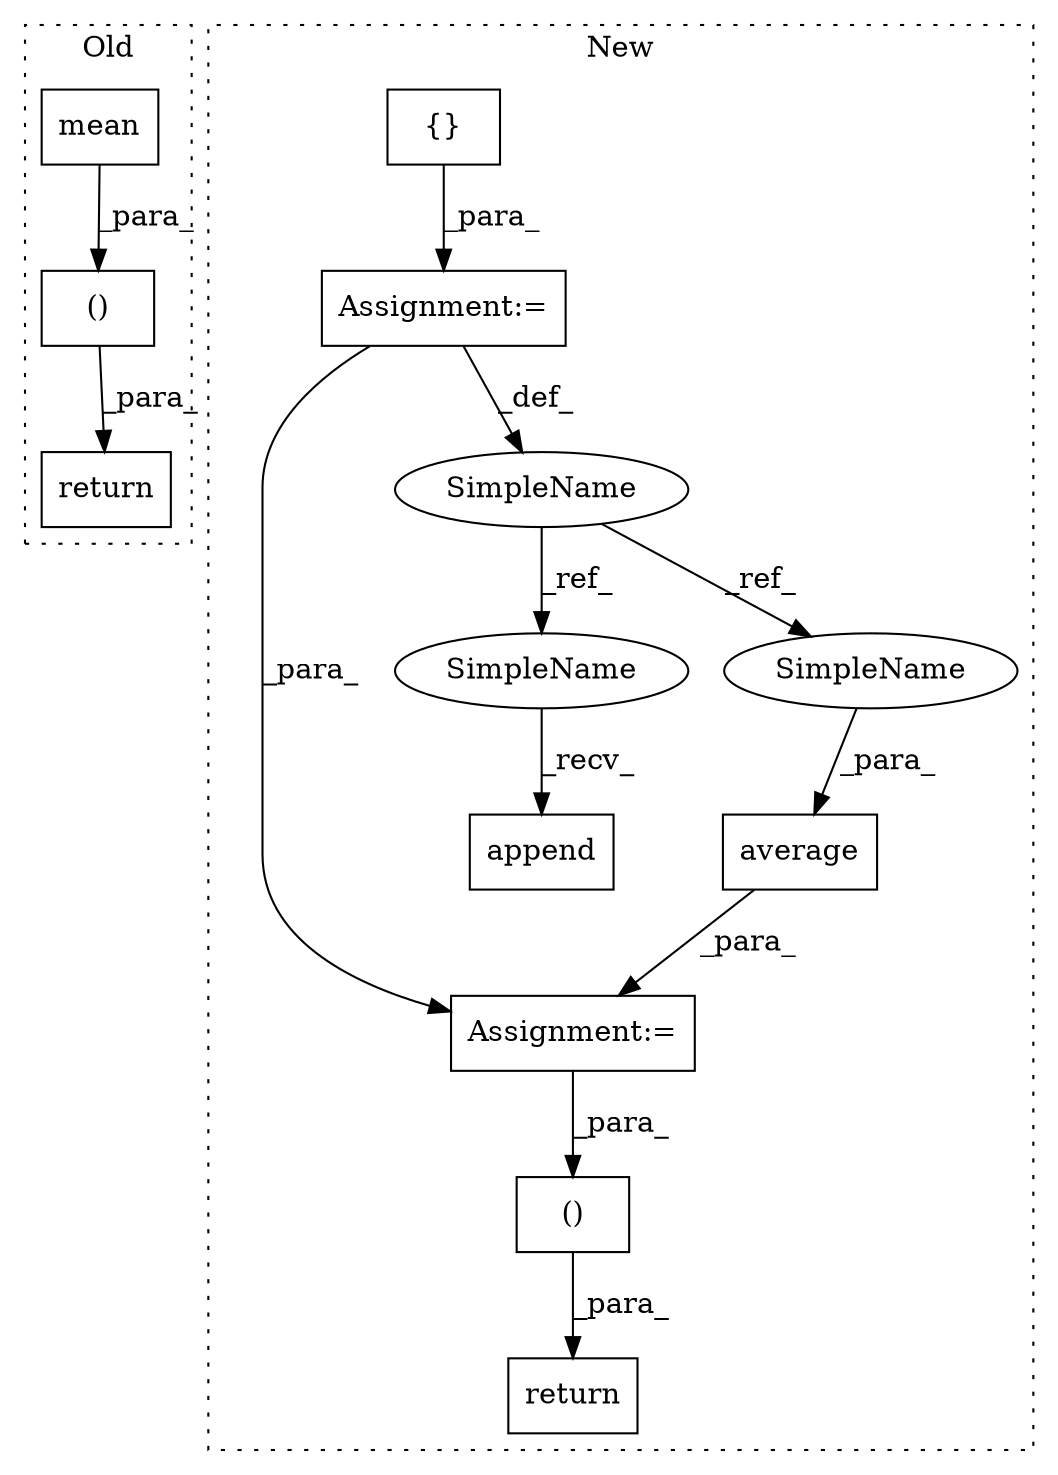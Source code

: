 digraph G {
subgraph cluster0 {
1 [label="()" a="106" s="17606" l="46" shape="box"];
8 [label="mean" a="32" s="17612,17627" l="5,1" shape="box"];
10 [label="return" a="41" s="17594" l="12" shape="box"];
label = "Old";
style="dotted";
}
subgraph cluster1 {
2 [label="average" a="32" s="17796,17826" l="8,1" shape="box"];
3 [label="Assignment:=" a="7" s="17789" l="1" shape="box"];
4 [label="()" a="106" s="17845" l="32" shape="box"];
5 [label="{}" a="4" s="16688" l="2" shape="box"];
6 [label="SimpleName" a="42" s="16667" l="11" shape="ellipse"];
7 [label="append" a="32" s="17598,17607" l="7,1" shape="box"];
9 [label="Assignment:=" a="7" s="16678" l="1" shape="box"];
11 [label="return" a="41" s="17833" l="12" shape="box"];
12 [label="SimpleName" a="42" s="17586" l="11" shape="ellipse"];
13 [label="SimpleName" a="42" s="17815" l="11" shape="ellipse"];
label = "New";
style="dotted";
}
1 -> 10 [label="_para_"];
2 -> 3 [label="_para_"];
3 -> 4 [label="_para_"];
4 -> 11 [label="_para_"];
5 -> 9 [label="_para_"];
6 -> 12 [label="_ref_"];
6 -> 13 [label="_ref_"];
8 -> 1 [label="_para_"];
9 -> 6 [label="_def_"];
9 -> 3 [label="_para_"];
12 -> 7 [label="_recv_"];
13 -> 2 [label="_para_"];
}